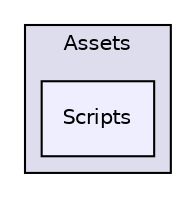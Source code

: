 digraph "/Users/robin/Google Drive/Travail/S9/PRI/projet rythmique github/projet-unity/projet-rythmique/Projet-rythmique/Assets/Scripts" {
  compound=true
  node [ fontsize="10", fontname="Helvetica"];
  edge [ labelfontsize="10", labelfontname="Helvetica"];
  subgraph clusterdir_a56a97dd4ebbfdf93c2f14794f1313e9 {
    graph [ bgcolor="#ddddee", pencolor="black", label="Assets" fontname="Helvetica", fontsize="10", URL="dir_a56a97dd4ebbfdf93c2f14794f1313e9.html"]
  dir_368eaa736defbe7314922e089ad9c1f2 [shape=box, label="Scripts", style="filled", fillcolor="#eeeeff", pencolor="black", URL="dir_368eaa736defbe7314922e089ad9c1f2.html"];
  }
}
